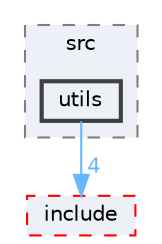 digraph "/home/ssergiu/projects/cub3d/external/MLX42/src/utils"
{
 // INTERACTIVE_SVG=YES
 // LATEX_PDF_SIZE
  bgcolor="transparent";
  edge [fontname=Helvetica,fontsize=10,labelfontname=Helvetica,labelfontsize=10];
  node [fontname=Helvetica,fontsize=10,shape=box,height=0.2,width=0.4];
  compound=true
  subgraph clusterdir_3a2dbc2ec19938df6e0d0cce93f3a22c {
    graph [ bgcolor="#edf0f7", pencolor="grey50", label="src", fontname=Helvetica,fontsize=10 style="filled,dashed", URL="dir_3a2dbc2ec19938df6e0d0cce93f3a22c.html",tooltip=""]
  dir_76a65a4077d1459aa39d935d1c0d0492 [label="utils", fillcolor="#edf0f7", color="grey25", style="filled,bold", URL="dir_76a65a4077d1459aa39d935d1c0d0492.html",tooltip=""];
  }
  dir_57f9f8135cb30bcd09741815a2d87e1d [label="include", fillcolor="#edf0f7", color="red", style="filled,dashed", URL="dir_57f9f8135cb30bcd09741815a2d87e1d.html",tooltip=""];
  dir_76a65a4077d1459aa39d935d1c0d0492->dir_57f9f8135cb30bcd09741815a2d87e1d [headlabel="4", labeldistance=1.5 headhref="dir_000036_000012.html" color="steelblue1" fontcolor="steelblue1"];
}
